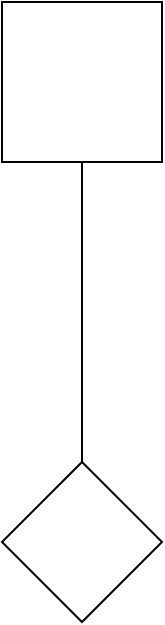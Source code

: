 <mxfile version="17.4.0" type="github">
  <diagram id="U6wn34M5CZnnNUgfD_bC" name="Page-1">
    <mxGraphModel dx="1222" dy="1161" grid="1" gridSize="10" guides="1" tooltips="1" connect="1" arrows="1" fold="1" page="1" pageScale="1" pageWidth="827" pageHeight="1169" math="0" shadow="0">
      <root>
        <mxCell id="0" />
        <mxCell id="1" parent="0" />
        <mxCell id="DAbAxTV7ge4TbF69w3MH-1" value="" style="whiteSpace=wrap;html=1;aspect=fixed;" vertex="1" parent="1">
          <mxGeometry x="70" y="130" width="80" height="80" as="geometry" />
        </mxCell>
        <mxCell id="DAbAxTV7ge4TbF69w3MH-2" value="" style="endArrow=none;html=1;rounded=0;" edge="1" parent="1">
          <mxGeometry width="50" height="50" relative="1" as="geometry">
            <mxPoint x="110" y="360" as="sourcePoint" />
            <mxPoint x="110" y="210" as="targetPoint" />
          </mxGeometry>
        </mxCell>
        <mxCell id="DAbAxTV7ge4TbF69w3MH-3" value="" style="rhombus;whiteSpace=wrap;html=1;" vertex="1" parent="1">
          <mxGeometry x="70" y="360" width="80" height="80" as="geometry" />
        </mxCell>
      </root>
    </mxGraphModel>
  </diagram>
</mxfile>
